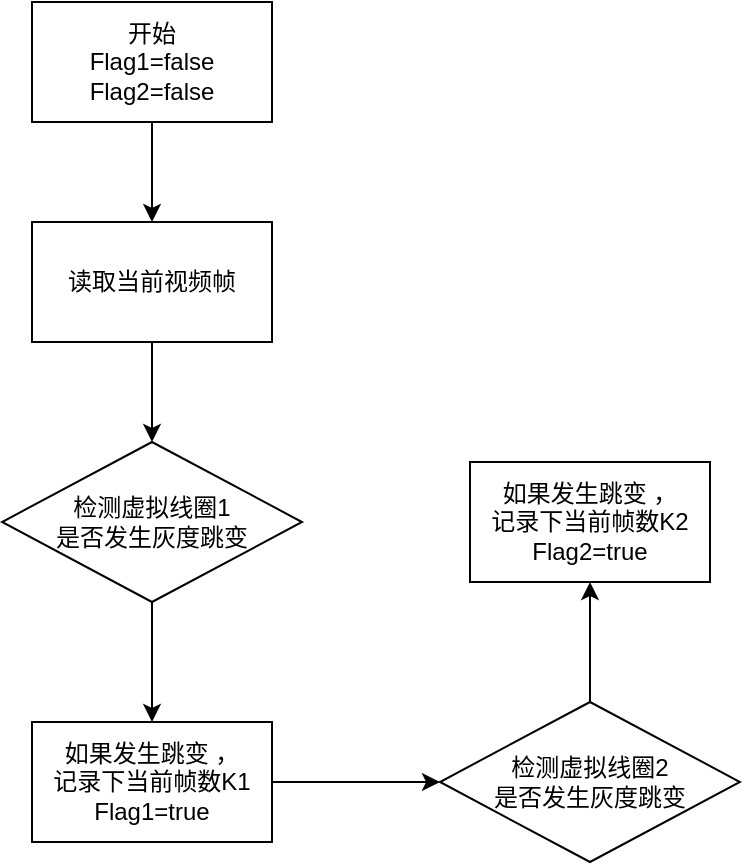 <mxfile version="14.6.12" type="github">
  <diagram id="qLIZ-qabKY6jq-YonhRl" name="Page-1">
    <mxGraphModel dx="1422" dy="761" grid="1" gridSize="10" guides="1" tooltips="1" connect="1" arrows="1" fold="1" page="1" pageScale="1" pageWidth="827" pageHeight="1169" math="0" shadow="0">
      <root>
        <mxCell id="0" />
        <mxCell id="1" parent="0" />
        <mxCell id="plwFnA4q0GIvdYa7KlvL-1" value="开始&lt;br&gt;Flag1=false&lt;br&gt;Flag2=false" style="rounded=0;whiteSpace=wrap;html=1;" vertex="1" parent="1">
          <mxGeometry x="210" y="70" width="120" height="60" as="geometry" />
        </mxCell>
        <mxCell id="plwFnA4q0GIvdYa7KlvL-2" value="" style="endArrow=classic;html=1;exitX=0.5;exitY=1;exitDx=0;exitDy=0;" edge="1" parent="1" source="plwFnA4q0GIvdYa7KlvL-1">
          <mxGeometry width="50" height="50" relative="1" as="geometry">
            <mxPoint x="390" y="420" as="sourcePoint" />
            <mxPoint x="270" y="180" as="targetPoint" />
          </mxGeometry>
        </mxCell>
        <mxCell id="plwFnA4q0GIvdYa7KlvL-3" value="读取当前视频帧" style="rounded=0;whiteSpace=wrap;html=1;" vertex="1" parent="1">
          <mxGeometry x="210" y="180" width="120" height="60" as="geometry" />
        </mxCell>
        <mxCell id="plwFnA4q0GIvdYa7KlvL-6" value="" style="endArrow=classic;html=1;exitX=0.5;exitY=1;exitDx=0;exitDy=0;" edge="1" parent="1" source="plwFnA4q0GIvdYa7KlvL-3">
          <mxGeometry width="50" height="50" relative="1" as="geometry">
            <mxPoint x="260" y="360" as="sourcePoint" />
            <mxPoint x="270" y="290" as="targetPoint" />
          </mxGeometry>
        </mxCell>
        <mxCell id="plwFnA4q0GIvdYa7KlvL-21" style="edgeStyle=orthogonalEdgeStyle;rounded=0;orthogonalLoop=1;jettySize=auto;html=1;exitX=0.5;exitY=0;exitDx=0;exitDy=0;" edge="1" parent="1" source="plwFnA4q0GIvdYa7KlvL-8" target="plwFnA4q0GIvdYa7KlvL-16">
          <mxGeometry relative="1" as="geometry" />
        </mxCell>
        <mxCell id="plwFnA4q0GIvdYa7KlvL-8" value="检测虚拟线圈2&lt;br&gt;是否发生灰度跳变" style="rhombus;whiteSpace=wrap;html=1;" vertex="1" parent="1">
          <mxGeometry x="414" y="420" width="150" height="80" as="geometry" />
        </mxCell>
        <mxCell id="plwFnA4q0GIvdYa7KlvL-15" style="edgeStyle=orthogonalEdgeStyle;rounded=0;orthogonalLoop=1;jettySize=auto;html=1;exitX=0.5;exitY=1;exitDx=0;exitDy=0;" edge="1" parent="1" source="plwFnA4q0GIvdYa7KlvL-10">
          <mxGeometry relative="1" as="geometry">
            <mxPoint x="270" y="430" as="targetPoint" />
          </mxGeometry>
        </mxCell>
        <mxCell id="plwFnA4q0GIvdYa7KlvL-10" value="检测虚拟线圈1&lt;br&gt;是否发生灰度跳变" style="rhombus;whiteSpace=wrap;html=1;" vertex="1" parent="1">
          <mxGeometry x="195" y="290" width="150" height="80" as="geometry" />
        </mxCell>
        <mxCell id="plwFnA4q0GIvdYa7KlvL-16" value="如果发生跳变 ，&lt;br&gt;记录下当前帧数K2&lt;br&gt;Flag2=true" style="rounded=0;whiteSpace=wrap;html=1;" vertex="1" parent="1">
          <mxGeometry x="429" y="300" width="120" height="60" as="geometry" />
        </mxCell>
        <mxCell id="plwFnA4q0GIvdYa7KlvL-20" style="edgeStyle=orthogonalEdgeStyle;rounded=0;orthogonalLoop=1;jettySize=auto;html=1;entryX=0;entryY=0.5;entryDx=0;entryDy=0;" edge="1" parent="1" source="plwFnA4q0GIvdYa7KlvL-19" target="plwFnA4q0GIvdYa7KlvL-8">
          <mxGeometry relative="1" as="geometry" />
        </mxCell>
        <mxCell id="plwFnA4q0GIvdYa7KlvL-19" value="如果发生跳变 ，&lt;br&gt;记录下当前帧数K1&lt;br&gt;Flag1=true" style="rounded=0;whiteSpace=wrap;html=1;" vertex="1" parent="1">
          <mxGeometry x="210" y="430" width="120" height="60" as="geometry" />
        </mxCell>
      </root>
    </mxGraphModel>
  </diagram>
</mxfile>
